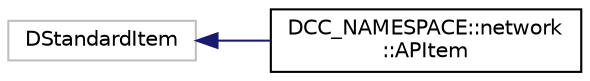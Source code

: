 digraph "类继承关系图"
{
  edge [fontname="Helvetica",fontsize="10",labelfontname="Helvetica",labelfontsize="10"];
  node [fontname="Helvetica",fontsize="10",shape=record];
  rankdir="LR";
  Node2728 [label="DStandardItem",height=0.2,width=0.4,color="grey75", fillcolor="white", style="filled"];
  Node2728 -> Node0 [dir="back",color="midnightblue",fontsize="10",style="solid",fontname="Helvetica"];
  Node0 [label="DCC_NAMESPACE::network\l::APItem",height=0.2,width=0.4,color="black", fillcolor="white", style="filled",URL="$class_d_c_c___n_a_m_e_s_p_a_c_e_1_1network_1_1_a_p_item.html"];
}
